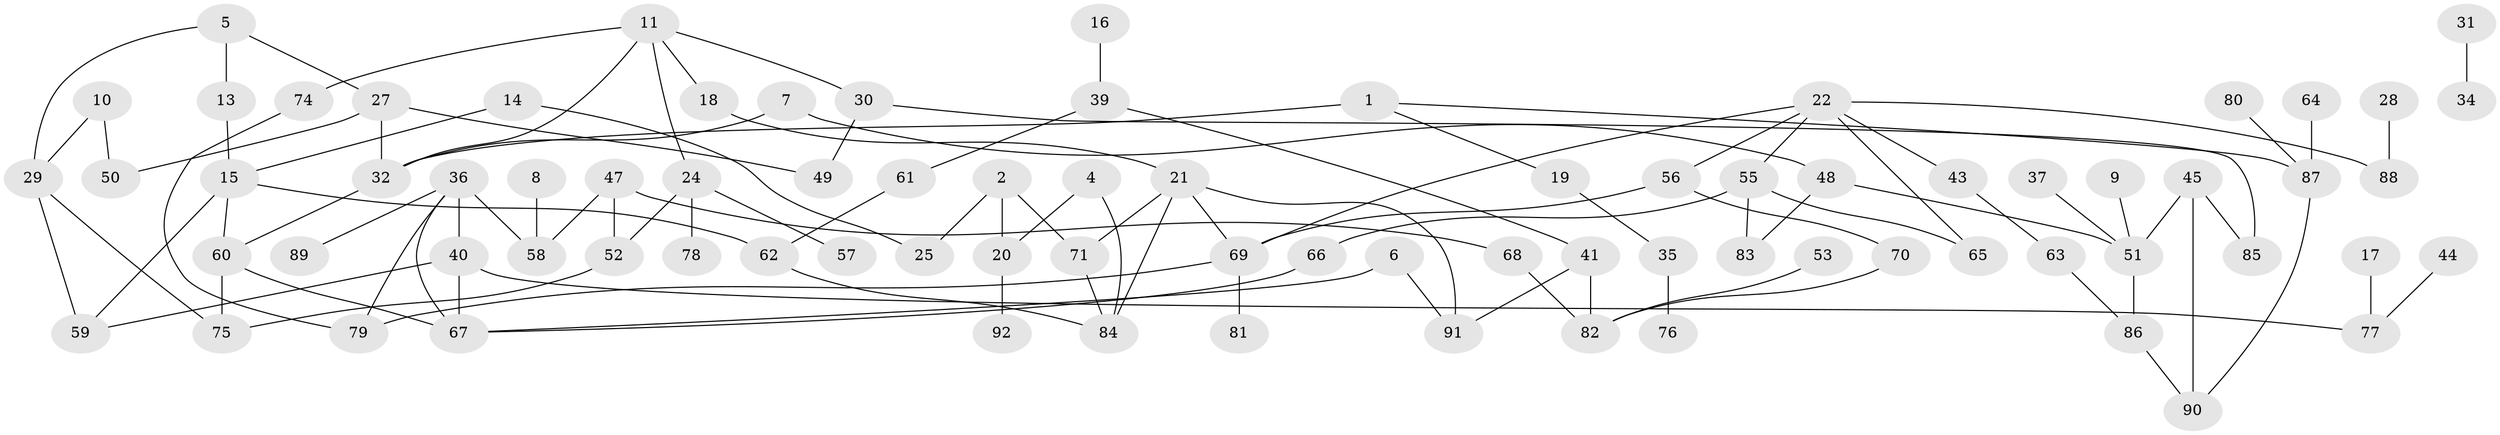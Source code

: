 // original degree distribution, {2: 0.23846153846153847, 3: 0.23846153846153847, 4: 0.12307692307692308, 1: 0.2692307692307692, 5: 0.03076923076923077, 0: 0.07692307692307693, 6: 0.023076923076923078}
// Generated by graph-tools (version 1.1) at 2025/35/03/04/25 23:35:55]
// undirected, 81 vertices, 106 edges
graph export_dot {
  node [color=gray90,style=filled];
  1;
  2;
  4;
  5;
  6;
  7;
  8;
  9;
  10;
  11;
  13;
  14;
  15;
  16;
  17;
  18;
  19;
  20;
  21;
  22;
  24;
  25;
  27;
  28;
  29;
  30;
  31;
  32;
  34;
  35;
  36;
  37;
  39;
  40;
  41;
  43;
  44;
  45;
  47;
  48;
  49;
  50;
  51;
  52;
  53;
  55;
  56;
  57;
  58;
  59;
  60;
  61;
  62;
  63;
  64;
  65;
  66;
  67;
  68;
  69;
  70;
  71;
  74;
  75;
  76;
  77;
  78;
  79;
  80;
  81;
  82;
  83;
  84;
  85;
  86;
  87;
  88;
  89;
  90;
  91;
  92;
  1 -- 19 [weight=1.0];
  1 -- 32 [weight=2.0];
  1 -- 87 [weight=1.0];
  2 -- 20 [weight=1.0];
  2 -- 25 [weight=1.0];
  2 -- 71 [weight=1.0];
  4 -- 20 [weight=1.0];
  4 -- 84 [weight=1.0];
  5 -- 13 [weight=1.0];
  5 -- 27 [weight=1.0];
  5 -- 29 [weight=1.0];
  6 -- 67 [weight=1.0];
  6 -- 91 [weight=1.0];
  7 -- 32 [weight=1.0];
  7 -- 48 [weight=1.0];
  8 -- 58 [weight=1.0];
  9 -- 51 [weight=1.0];
  10 -- 29 [weight=1.0];
  10 -- 50 [weight=1.0];
  11 -- 18 [weight=1.0];
  11 -- 24 [weight=1.0];
  11 -- 30 [weight=1.0];
  11 -- 32 [weight=1.0];
  11 -- 74 [weight=1.0];
  13 -- 15 [weight=1.0];
  14 -- 15 [weight=1.0];
  14 -- 25 [weight=1.0];
  15 -- 59 [weight=1.0];
  15 -- 60 [weight=1.0];
  15 -- 62 [weight=1.0];
  16 -- 39 [weight=1.0];
  17 -- 77 [weight=1.0];
  18 -- 21 [weight=1.0];
  19 -- 35 [weight=1.0];
  20 -- 92 [weight=1.0];
  21 -- 69 [weight=1.0];
  21 -- 71 [weight=1.0];
  21 -- 84 [weight=1.0];
  21 -- 91 [weight=1.0];
  22 -- 43 [weight=1.0];
  22 -- 55 [weight=1.0];
  22 -- 56 [weight=1.0];
  22 -- 65 [weight=1.0];
  22 -- 69 [weight=1.0];
  22 -- 88 [weight=1.0];
  24 -- 52 [weight=1.0];
  24 -- 57 [weight=1.0];
  24 -- 78 [weight=1.0];
  27 -- 32 [weight=1.0];
  27 -- 49 [weight=1.0];
  27 -- 50 [weight=1.0];
  28 -- 88 [weight=1.0];
  29 -- 59 [weight=1.0];
  29 -- 75 [weight=1.0];
  30 -- 49 [weight=1.0];
  30 -- 85 [weight=1.0];
  31 -- 34 [weight=1.0];
  32 -- 60 [weight=1.0];
  35 -- 76 [weight=1.0];
  36 -- 40 [weight=2.0];
  36 -- 58 [weight=1.0];
  36 -- 67 [weight=1.0];
  36 -- 79 [weight=1.0];
  36 -- 89 [weight=1.0];
  37 -- 51 [weight=1.0];
  39 -- 41 [weight=1.0];
  39 -- 61 [weight=1.0];
  40 -- 59 [weight=1.0];
  40 -- 67 [weight=1.0];
  40 -- 77 [weight=1.0];
  41 -- 82 [weight=1.0];
  41 -- 91 [weight=1.0];
  43 -- 63 [weight=1.0];
  44 -- 77 [weight=1.0];
  45 -- 51 [weight=1.0];
  45 -- 85 [weight=1.0];
  45 -- 90 [weight=1.0];
  47 -- 52 [weight=1.0];
  47 -- 58 [weight=1.0];
  47 -- 68 [weight=1.0];
  48 -- 51 [weight=1.0];
  48 -- 83 [weight=1.0];
  51 -- 86 [weight=1.0];
  52 -- 75 [weight=1.0];
  53 -- 82 [weight=1.0];
  55 -- 65 [weight=1.0];
  55 -- 66 [weight=1.0];
  55 -- 83 [weight=1.0];
  56 -- 69 [weight=1.0];
  56 -- 70 [weight=1.0];
  60 -- 67 [weight=1.0];
  60 -- 75 [weight=1.0];
  61 -- 62 [weight=1.0];
  62 -- 84 [weight=1.0];
  63 -- 86 [weight=1.0];
  64 -- 87 [weight=1.0];
  66 -- 67 [weight=1.0];
  68 -- 82 [weight=1.0];
  69 -- 79 [weight=1.0];
  69 -- 81 [weight=1.0];
  70 -- 82 [weight=1.0];
  71 -- 84 [weight=1.0];
  74 -- 79 [weight=1.0];
  80 -- 87 [weight=1.0];
  86 -- 90 [weight=1.0];
  87 -- 90 [weight=1.0];
}
